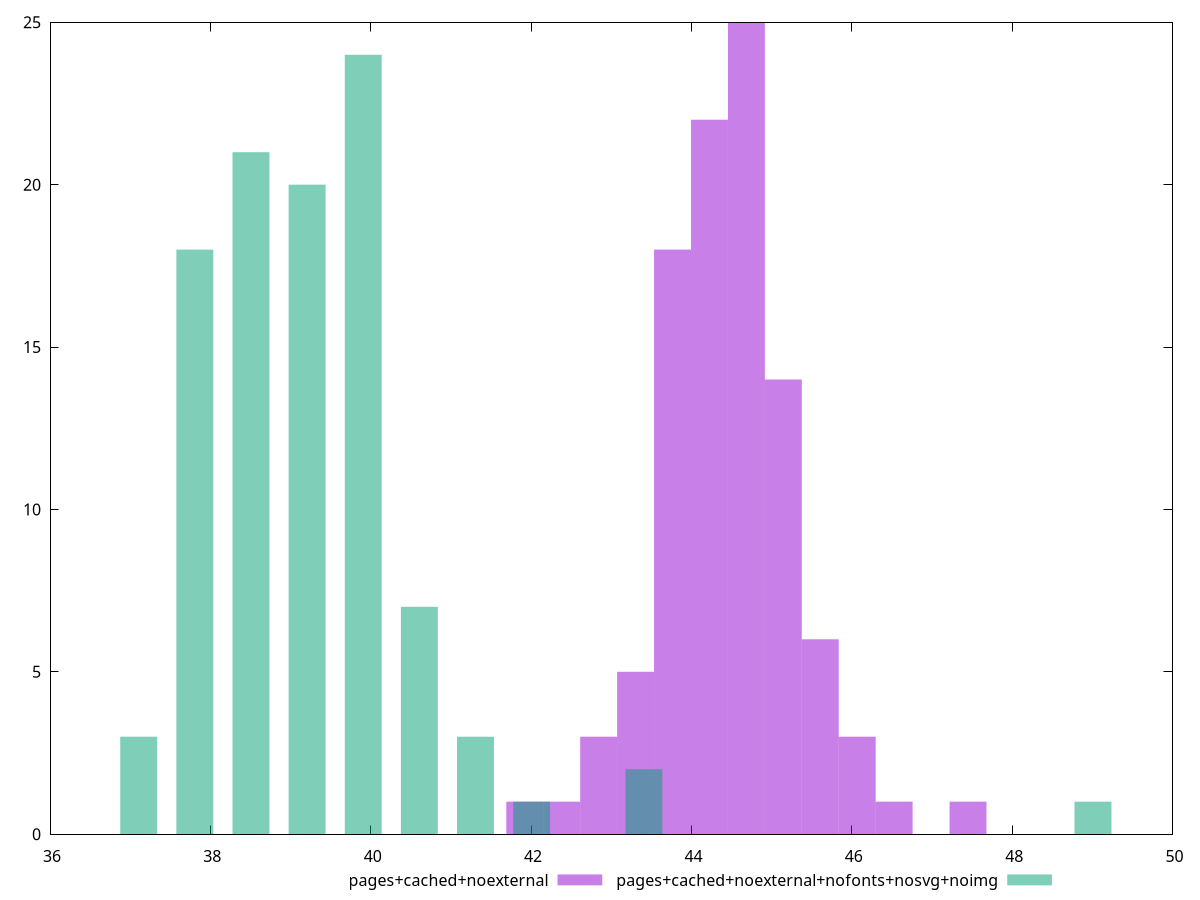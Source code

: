 $_pagesCachedNoexternal <<EOF
43.76423223242365 18
44.68558448994836 25
45.60693674747307 6
44.22490836118601 22
45.14626061871072 14
43.3035561036613 5
42.84287997489895 3
46.52828900499778 1
46.06761287623542 3
41.92152771737424 1
47.44964126252249 1
42.38220384613659 1
EOF
$_pagesCachedNoexternalNofontsNosvgNoimg <<EOF
39.20653946893751 20
37.80630591647545 18
38.50642269270648 21
39.906656245168534 24
41.30688979763058 3
40.606773021399555 7
37.106189140244425 3
43.407240126323664 2
42.00700657386161 1
49.008174336171884 1
EOF
set key outside below
set terminal pngcairo
set output "report_00006_2020-11-02T20-21-41.718Z/bootup-time/bootup-time_pages+cached+noexternal_pages+cached+noexternal+nofonts+nosvg+noimg+hist.png"
set boxwidth 0.46067612876235425
set style fill transparent solid 0.5 noborder
set yrange [0:25]
plot $_pagesCachedNoexternal title "pages+cached+noexternal" with boxes ,$_pagesCachedNoexternalNofontsNosvgNoimg title "pages+cached+noexternal+nofonts+nosvg+noimg" with boxes ,